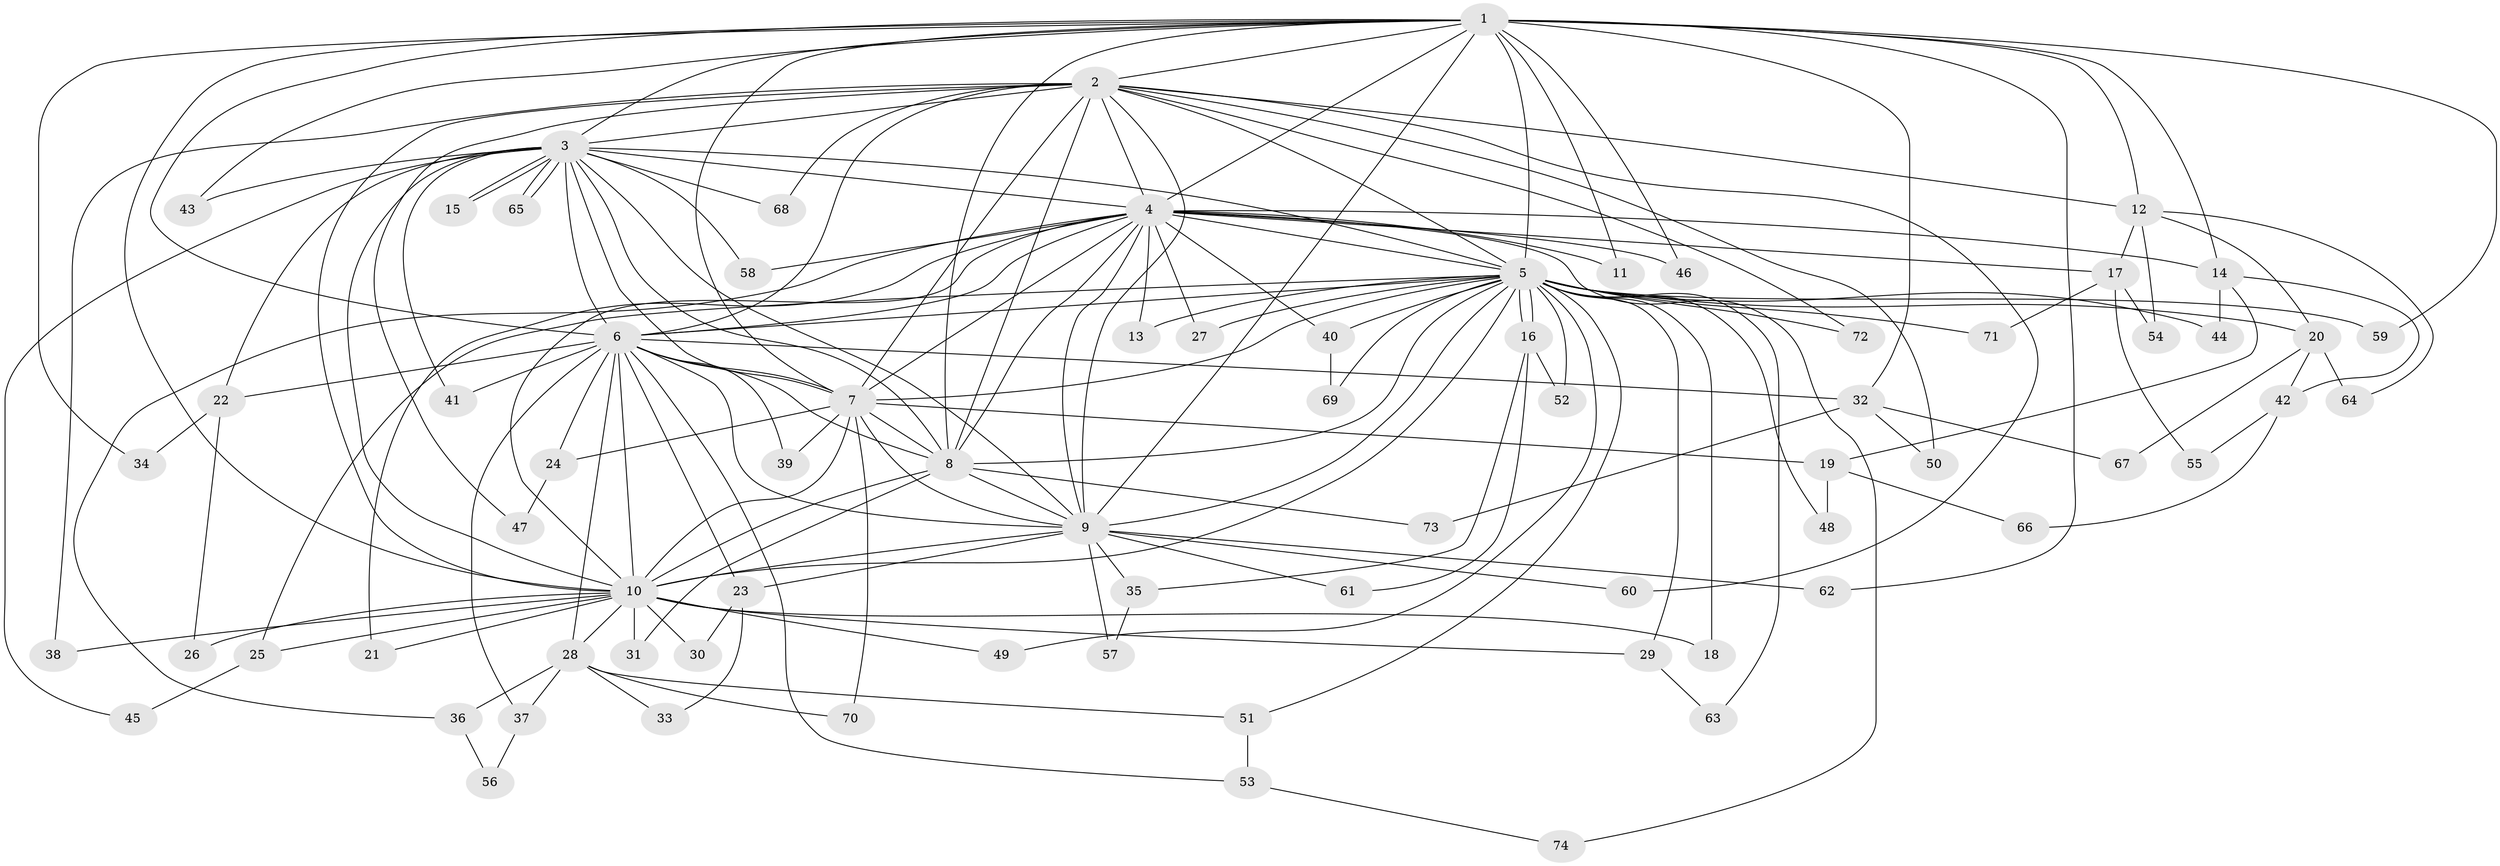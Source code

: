 // coarse degree distribution, {20: 0.018518518518518517, 25: 0.018518518518518517, 22: 0.018518518518518517, 14: 0.018518518518518517, 13: 0.018518518518518517, 9: 0.018518518518518517, 12: 0.018518518518518517, 16: 0.018518518518518517, 2: 0.5370370370370371, 5: 0.07407407407407407, 1: 0.05555555555555555, 4: 0.05555555555555555, 6: 0.018518518518518517, 3: 0.09259259259259259, 7: 0.018518518518518517}
// Generated by graph-tools (version 1.1) at 2025/41/03/06/25 10:41:42]
// undirected, 74 vertices, 173 edges
graph export_dot {
graph [start="1"]
  node [color=gray90,style=filled];
  1;
  2;
  3;
  4;
  5;
  6;
  7;
  8;
  9;
  10;
  11;
  12;
  13;
  14;
  15;
  16;
  17;
  18;
  19;
  20;
  21;
  22;
  23;
  24;
  25;
  26;
  27;
  28;
  29;
  30;
  31;
  32;
  33;
  34;
  35;
  36;
  37;
  38;
  39;
  40;
  41;
  42;
  43;
  44;
  45;
  46;
  47;
  48;
  49;
  50;
  51;
  52;
  53;
  54;
  55;
  56;
  57;
  58;
  59;
  60;
  61;
  62;
  63;
  64;
  65;
  66;
  67;
  68;
  69;
  70;
  71;
  72;
  73;
  74;
  1 -- 2;
  1 -- 3;
  1 -- 4;
  1 -- 5;
  1 -- 6;
  1 -- 7;
  1 -- 8;
  1 -- 9;
  1 -- 10;
  1 -- 11;
  1 -- 12;
  1 -- 14;
  1 -- 32;
  1 -- 34;
  1 -- 43;
  1 -- 46;
  1 -- 59;
  1 -- 62;
  2 -- 3;
  2 -- 4;
  2 -- 5;
  2 -- 6;
  2 -- 7;
  2 -- 8;
  2 -- 9;
  2 -- 10;
  2 -- 12;
  2 -- 38;
  2 -- 47;
  2 -- 50;
  2 -- 60;
  2 -- 68;
  2 -- 72;
  3 -- 4;
  3 -- 5;
  3 -- 6;
  3 -- 7;
  3 -- 8;
  3 -- 9;
  3 -- 10;
  3 -- 15;
  3 -- 15;
  3 -- 22;
  3 -- 41;
  3 -- 43;
  3 -- 45;
  3 -- 58;
  3 -- 65;
  3 -- 65;
  3 -- 68;
  4 -- 5;
  4 -- 6;
  4 -- 7;
  4 -- 8;
  4 -- 9;
  4 -- 10;
  4 -- 11;
  4 -- 13;
  4 -- 14;
  4 -- 17;
  4 -- 21;
  4 -- 27;
  4 -- 36;
  4 -- 40;
  4 -- 46;
  4 -- 58;
  4 -- 74;
  5 -- 6;
  5 -- 7;
  5 -- 8;
  5 -- 9;
  5 -- 10;
  5 -- 13;
  5 -- 16;
  5 -- 16;
  5 -- 18;
  5 -- 20;
  5 -- 25;
  5 -- 27;
  5 -- 29;
  5 -- 40;
  5 -- 44;
  5 -- 48;
  5 -- 49;
  5 -- 51;
  5 -- 52;
  5 -- 59;
  5 -- 63;
  5 -- 69;
  5 -- 71;
  5 -- 72;
  6 -- 7;
  6 -- 8;
  6 -- 9;
  6 -- 10;
  6 -- 22;
  6 -- 23;
  6 -- 24;
  6 -- 28;
  6 -- 32;
  6 -- 37;
  6 -- 39;
  6 -- 41;
  6 -- 53;
  7 -- 8;
  7 -- 9;
  7 -- 10;
  7 -- 19;
  7 -- 24;
  7 -- 39;
  7 -- 70;
  8 -- 9;
  8 -- 10;
  8 -- 31;
  8 -- 73;
  9 -- 10;
  9 -- 23;
  9 -- 35;
  9 -- 57;
  9 -- 60;
  9 -- 61;
  9 -- 62;
  10 -- 18;
  10 -- 21;
  10 -- 25;
  10 -- 26;
  10 -- 28;
  10 -- 29;
  10 -- 30;
  10 -- 31;
  10 -- 38;
  10 -- 49;
  12 -- 17;
  12 -- 20;
  12 -- 54;
  12 -- 64;
  14 -- 19;
  14 -- 42;
  14 -- 44;
  16 -- 35;
  16 -- 52;
  16 -- 61;
  17 -- 54;
  17 -- 55;
  17 -- 71;
  19 -- 48;
  19 -- 66;
  20 -- 42;
  20 -- 64;
  20 -- 67;
  22 -- 26;
  22 -- 34;
  23 -- 30;
  23 -- 33;
  24 -- 47;
  25 -- 45;
  28 -- 33;
  28 -- 36;
  28 -- 37;
  28 -- 51;
  28 -- 70;
  29 -- 63;
  32 -- 50;
  32 -- 67;
  32 -- 73;
  35 -- 57;
  36 -- 56;
  37 -- 56;
  40 -- 69;
  42 -- 55;
  42 -- 66;
  51 -- 53;
  53 -- 74;
}
